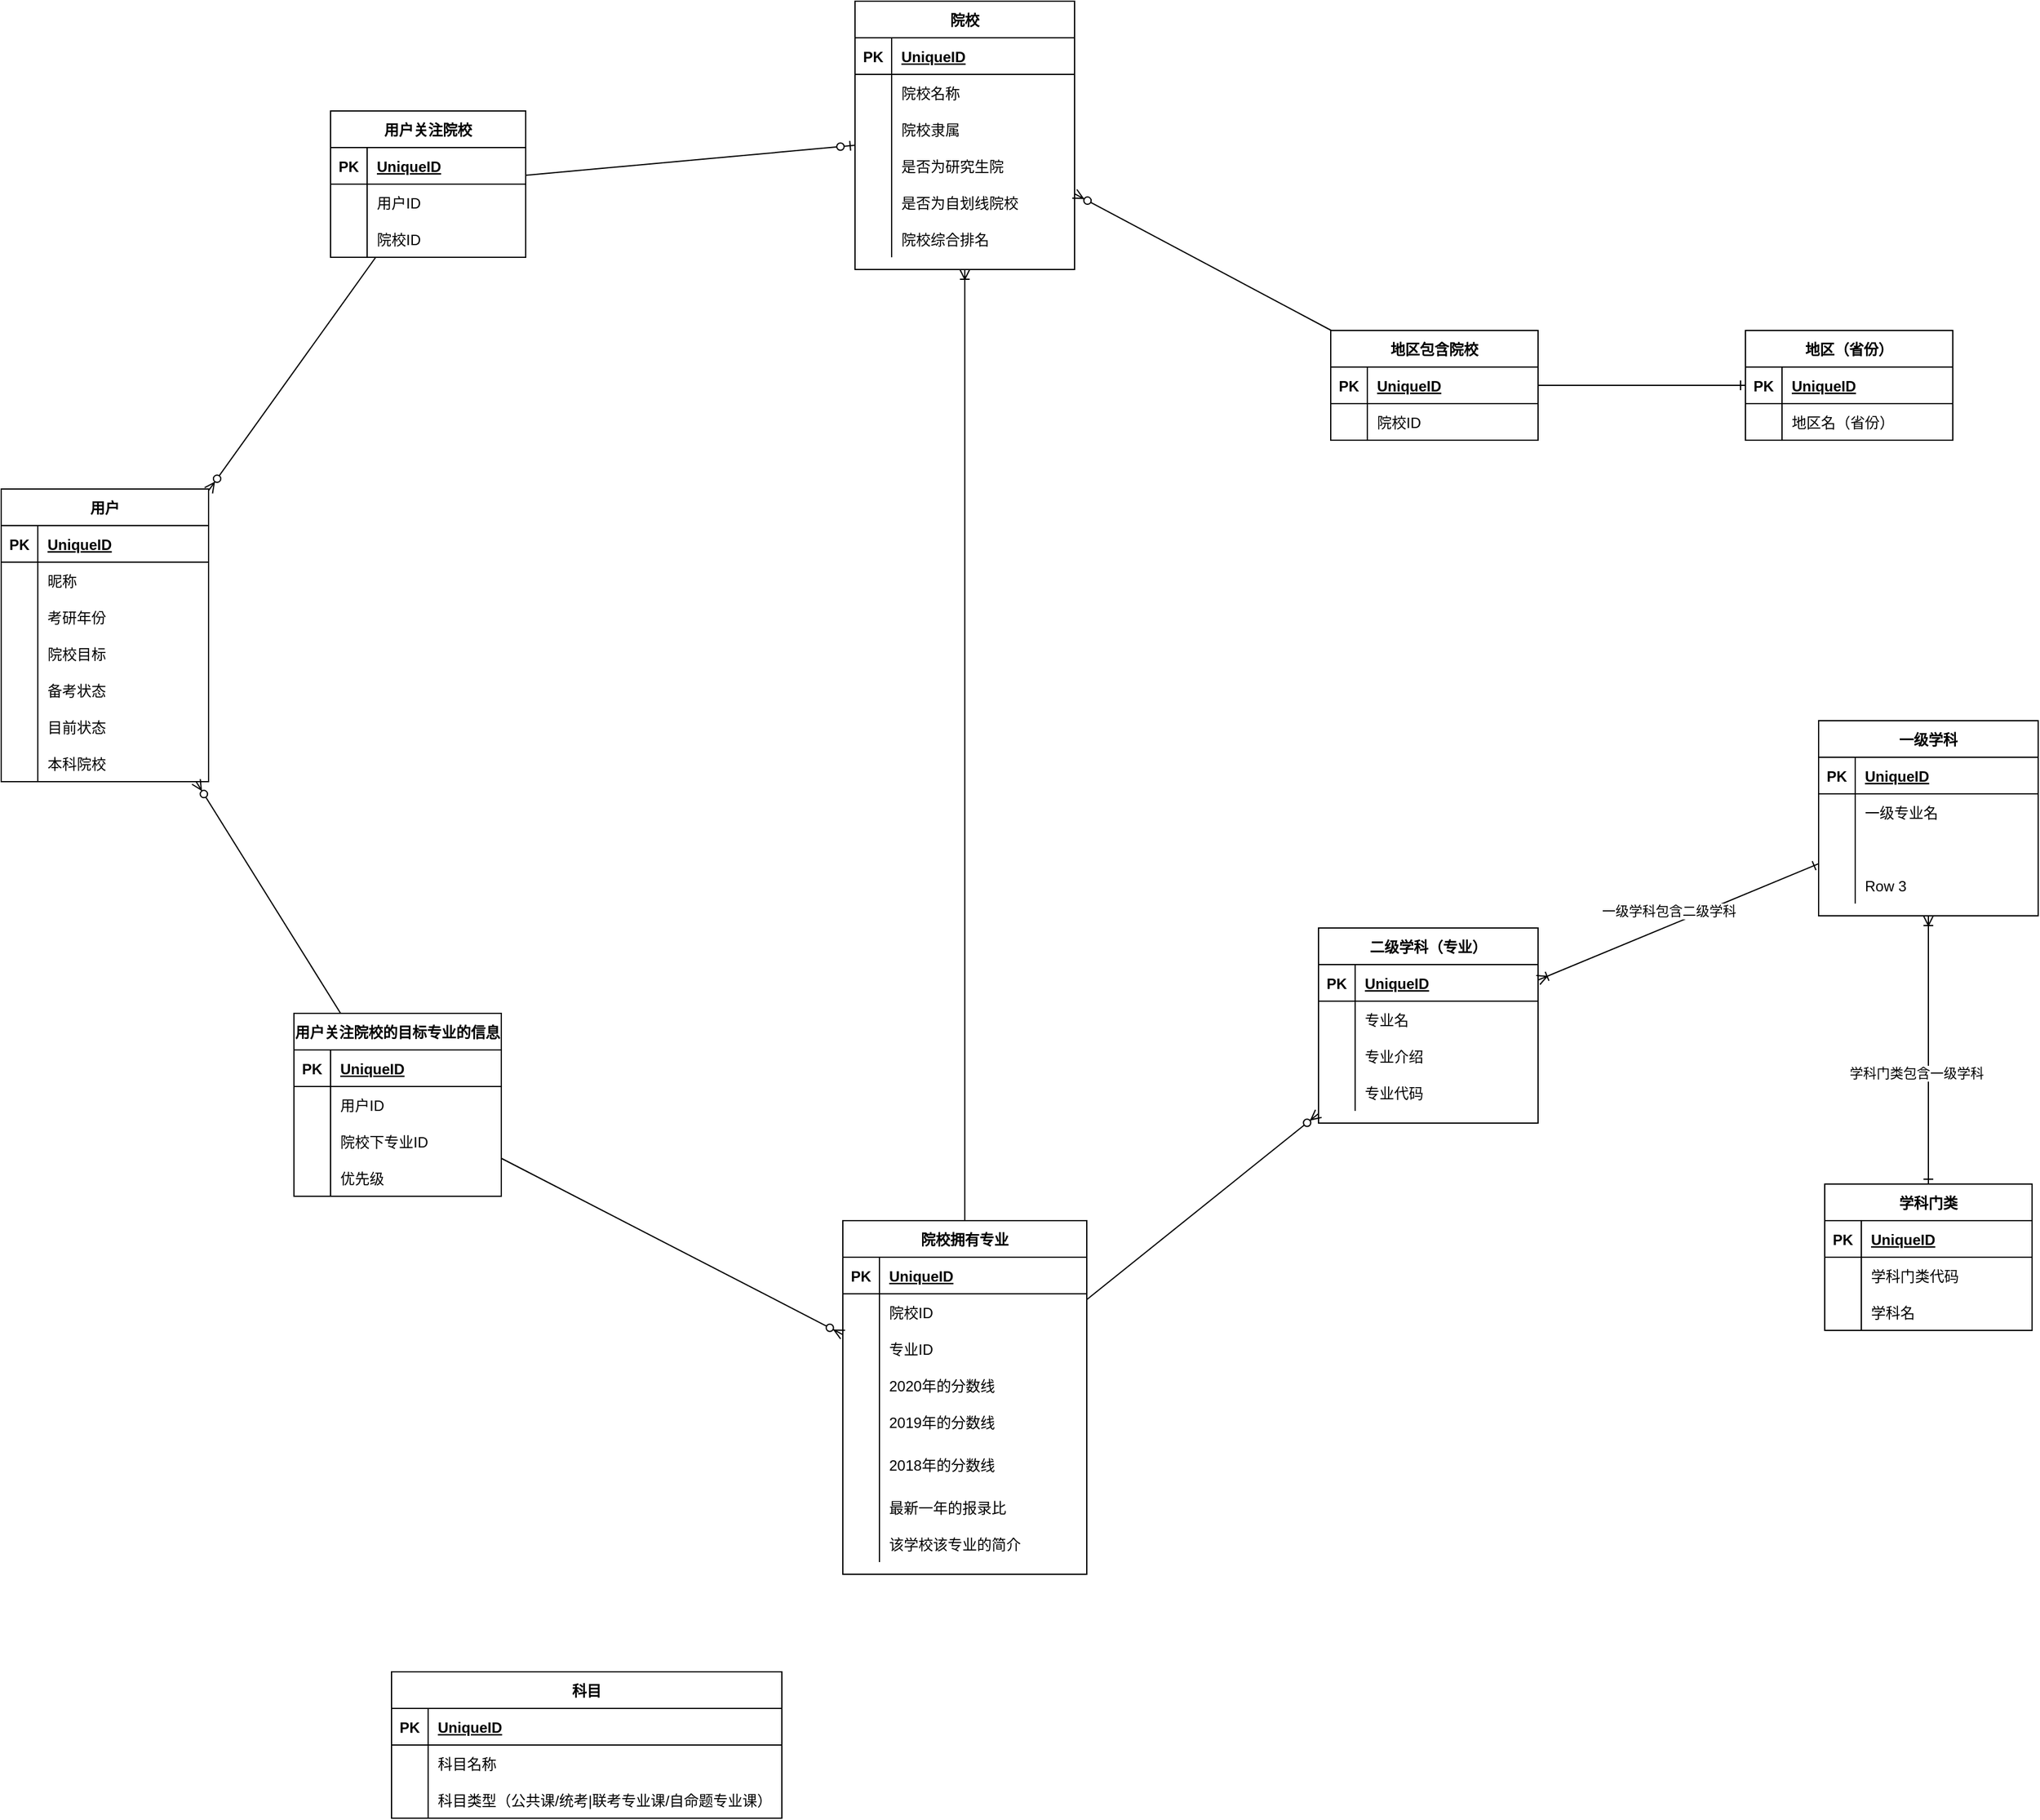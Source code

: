 <mxfile version="14.5.1" type="device"><diagram id="R2lEEEUBdFMjLlhIrx00" name="Page-1"><mxGraphModel dx="1024" dy="592" grid="1" gridSize="10" guides="1" tooltips="1" connect="1" arrows="1" fold="1" page="1" pageScale="1" pageWidth="3300" pageHeight="4681" math="0" shadow="0" extFonts="Permanent Marker^https://fonts.googleapis.com/css?family=Permanent+Marker"><root><mxCell id="0"/><mxCell id="1" parent="0"/><mxCell id="ttq-QZB4_YvNurMu-3sd-119" style="edgeStyle=none;rounded=0;orthogonalLoop=1;jettySize=auto;html=1;startArrow=ERzeroToMany;startFill=1;endArrow=none;endFill=0;" parent="1" source="Guf3Z8pmDEoElqcMNyxD-1" target="ttq-QZB4_YvNurMu-3sd-112" edge="1"><mxGeometry relative="1" as="geometry"/></mxCell><mxCell id="Guf3Z8pmDEoElqcMNyxD-1" value="院校" style="shape=table;startSize=30;container=1;collapsible=1;childLayout=tableLayout;fixedRows=1;rowLines=0;fontStyle=1;align=center;resizeLast=1;" parent="1" vertex="1"><mxGeometry x="1200" y="490" width="180" height="220" as="geometry"/></mxCell><mxCell id="Guf3Z8pmDEoElqcMNyxD-2" value="" style="shape=partialRectangle;collapsible=0;dropTarget=0;pointerEvents=0;fillColor=none;top=0;left=0;bottom=1;right=0;points=[[0,0.5],[1,0.5]];portConstraint=eastwest;" parent="Guf3Z8pmDEoElqcMNyxD-1" vertex="1"><mxGeometry y="30" width="180" height="30" as="geometry"/></mxCell><mxCell id="Guf3Z8pmDEoElqcMNyxD-3" value="PK" style="shape=partialRectangle;connectable=0;fillColor=none;top=0;left=0;bottom=0;right=0;fontStyle=1;overflow=hidden;" parent="Guf3Z8pmDEoElqcMNyxD-2" vertex="1"><mxGeometry width="30" height="30" as="geometry"/></mxCell><mxCell id="Guf3Z8pmDEoElqcMNyxD-4" value="UniqueID" style="shape=partialRectangle;connectable=0;fillColor=none;top=0;left=0;bottom=0;right=0;align=left;spacingLeft=6;fontStyle=5;overflow=hidden;" parent="Guf3Z8pmDEoElqcMNyxD-2" vertex="1"><mxGeometry x="30" width="150" height="30" as="geometry"/></mxCell><mxCell id="Guf3Z8pmDEoElqcMNyxD-5" value="" style="shape=partialRectangle;collapsible=0;dropTarget=0;pointerEvents=0;fillColor=none;top=0;left=0;bottom=0;right=0;points=[[0,0.5],[1,0.5]];portConstraint=eastwest;" parent="Guf3Z8pmDEoElqcMNyxD-1" vertex="1"><mxGeometry y="60" width="180" height="30" as="geometry"/></mxCell><mxCell id="Guf3Z8pmDEoElqcMNyxD-6" value="" style="shape=partialRectangle;connectable=0;fillColor=none;top=0;left=0;bottom=0;right=0;editable=1;overflow=hidden;" parent="Guf3Z8pmDEoElqcMNyxD-5" vertex="1"><mxGeometry width="30" height="30" as="geometry"/></mxCell><mxCell id="Guf3Z8pmDEoElqcMNyxD-7" value="院校名称" style="shape=partialRectangle;connectable=0;fillColor=none;top=0;left=0;bottom=0;right=0;align=left;spacingLeft=6;overflow=hidden;" parent="Guf3Z8pmDEoElqcMNyxD-5" vertex="1"><mxGeometry x="30" width="150" height="30" as="geometry"/></mxCell><mxCell id="Guf3Z8pmDEoElqcMNyxD-11" value="" style="shape=partialRectangle;collapsible=0;dropTarget=0;pointerEvents=0;fillColor=none;top=0;left=0;bottom=0;right=0;points=[[0,0.5],[1,0.5]];portConstraint=eastwest;" parent="Guf3Z8pmDEoElqcMNyxD-1" vertex="1"><mxGeometry y="90" width="180" height="30" as="geometry"/></mxCell><mxCell id="Guf3Z8pmDEoElqcMNyxD-12" value="" style="shape=partialRectangle;connectable=0;fillColor=none;top=0;left=0;bottom=0;right=0;editable=1;overflow=hidden;" parent="Guf3Z8pmDEoElqcMNyxD-11" vertex="1"><mxGeometry width="30" height="30" as="geometry"/></mxCell><mxCell id="Guf3Z8pmDEoElqcMNyxD-13" value="院校隶属" style="shape=partialRectangle;connectable=0;fillColor=none;top=0;left=0;bottom=0;right=0;align=left;spacingLeft=6;overflow=hidden;" parent="Guf3Z8pmDEoElqcMNyxD-11" vertex="1"><mxGeometry x="30" width="150" height="30" as="geometry"/></mxCell><mxCell id="Guf3Z8pmDEoElqcMNyxD-27" value="" style="shape=partialRectangle;collapsible=0;dropTarget=0;pointerEvents=0;fillColor=none;top=0;left=0;bottom=0;right=0;points=[[0,0.5],[1,0.5]];portConstraint=eastwest;" parent="Guf3Z8pmDEoElqcMNyxD-1" vertex="1"><mxGeometry y="120" width="180" height="30" as="geometry"/></mxCell><mxCell id="Guf3Z8pmDEoElqcMNyxD-28" value="" style="shape=partialRectangle;connectable=0;fillColor=none;top=0;left=0;bottom=0;right=0;editable=1;overflow=hidden;" parent="Guf3Z8pmDEoElqcMNyxD-27" vertex="1"><mxGeometry width="30" height="30" as="geometry"/></mxCell><mxCell id="Guf3Z8pmDEoElqcMNyxD-29" value="是否为研究生院" style="shape=partialRectangle;connectable=0;fillColor=none;top=0;left=0;bottom=0;right=0;align=left;spacingLeft=6;overflow=hidden;" parent="Guf3Z8pmDEoElqcMNyxD-27" vertex="1"><mxGeometry x="30" width="150" height="30" as="geometry"/></mxCell><mxCell id="Guf3Z8pmDEoElqcMNyxD-30" value="" style="shape=partialRectangle;collapsible=0;dropTarget=0;pointerEvents=0;fillColor=none;top=0;left=0;bottom=0;right=0;points=[[0,0.5],[1,0.5]];portConstraint=eastwest;" parent="Guf3Z8pmDEoElqcMNyxD-1" vertex="1"><mxGeometry y="150" width="180" height="30" as="geometry"/></mxCell><mxCell id="Guf3Z8pmDEoElqcMNyxD-31" value="" style="shape=partialRectangle;connectable=0;fillColor=none;top=0;left=0;bottom=0;right=0;editable=1;overflow=hidden;" parent="Guf3Z8pmDEoElqcMNyxD-30" vertex="1"><mxGeometry width="30" height="30" as="geometry"/></mxCell><mxCell id="Guf3Z8pmDEoElqcMNyxD-32" value="是否为自划线院校" style="shape=partialRectangle;connectable=0;fillColor=none;top=0;left=0;bottom=0;right=0;align=left;spacingLeft=6;overflow=hidden;" parent="Guf3Z8pmDEoElqcMNyxD-30" vertex="1"><mxGeometry x="30" width="150" height="30" as="geometry"/></mxCell><mxCell id="ttq-QZB4_YvNurMu-3sd-54" value="" style="shape=partialRectangle;collapsible=0;dropTarget=0;pointerEvents=0;fillColor=none;top=0;left=0;bottom=0;right=0;points=[[0,0.5],[1,0.5]];portConstraint=eastwest;" parent="Guf3Z8pmDEoElqcMNyxD-1" vertex="1"><mxGeometry y="180" width="180" height="30" as="geometry"/></mxCell><mxCell id="ttq-QZB4_YvNurMu-3sd-55" value="" style="shape=partialRectangle;connectable=0;fillColor=none;top=0;left=0;bottom=0;right=0;editable=1;overflow=hidden;" parent="ttq-QZB4_YvNurMu-3sd-54" vertex="1"><mxGeometry width="30" height="30" as="geometry"/></mxCell><mxCell id="ttq-QZB4_YvNurMu-3sd-56" value="院校综合排名" style="shape=partialRectangle;connectable=0;fillColor=none;top=0;left=0;bottom=0;right=0;align=left;spacingLeft=6;overflow=hidden;" parent="ttq-QZB4_YvNurMu-3sd-54" vertex="1"><mxGeometry x="30" width="150" height="30" as="geometry"/></mxCell><mxCell id="ttq-QZB4_YvNurMu-3sd-120" style="edgeStyle=none;rounded=0;orthogonalLoop=1;jettySize=auto;html=1;startArrow=ERone;startFill=0;endArrow=none;endFill=0;" parent="1" source="Guf3Z8pmDEoElqcMNyxD-52" target="ttq-QZB4_YvNurMu-3sd-112" edge="1"><mxGeometry relative="1" as="geometry"/></mxCell><mxCell id="Guf3Z8pmDEoElqcMNyxD-52" value="地区（省份）" style="shape=table;startSize=30;container=1;collapsible=1;childLayout=tableLayout;fixedRows=1;rowLines=0;fontStyle=1;align=center;resizeLast=1;" parent="1" vertex="1"><mxGeometry x="1930" y="760" width="170" height="90" as="geometry"/></mxCell><mxCell id="Guf3Z8pmDEoElqcMNyxD-53" value="" style="shape=partialRectangle;collapsible=0;dropTarget=0;pointerEvents=0;fillColor=none;top=0;left=0;bottom=1;right=0;points=[[0,0.5],[1,0.5]];portConstraint=eastwest;" parent="Guf3Z8pmDEoElqcMNyxD-52" vertex="1"><mxGeometry y="30" width="170" height="30" as="geometry"/></mxCell><mxCell id="Guf3Z8pmDEoElqcMNyxD-54" value="PK" style="shape=partialRectangle;connectable=0;fillColor=none;top=0;left=0;bottom=0;right=0;fontStyle=1;overflow=hidden;" parent="Guf3Z8pmDEoElqcMNyxD-53" vertex="1"><mxGeometry width="30" height="30" as="geometry"/></mxCell><mxCell id="Guf3Z8pmDEoElqcMNyxD-55" value="UniqueID" style="shape=partialRectangle;connectable=0;fillColor=none;top=0;left=0;bottom=0;right=0;align=left;spacingLeft=6;fontStyle=5;overflow=hidden;" parent="Guf3Z8pmDEoElqcMNyxD-53" vertex="1"><mxGeometry x="30" width="140" height="30" as="geometry"/></mxCell><mxCell id="Guf3Z8pmDEoElqcMNyxD-56" value="" style="shape=partialRectangle;collapsible=0;dropTarget=0;pointerEvents=0;fillColor=none;top=0;left=0;bottom=0;right=0;points=[[0,0.5],[1,0.5]];portConstraint=eastwest;" parent="Guf3Z8pmDEoElqcMNyxD-52" vertex="1"><mxGeometry y="60" width="170" height="30" as="geometry"/></mxCell><mxCell id="Guf3Z8pmDEoElqcMNyxD-57" value="" style="shape=partialRectangle;connectable=0;fillColor=none;top=0;left=0;bottom=0;right=0;editable=1;overflow=hidden;" parent="Guf3Z8pmDEoElqcMNyxD-56" vertex="1"><mxGeometry width="30" height="30" as="geometry"/></mxCell><mxCell id="Guf3Z8pmDEoElqcMNyxD-58" value="地区名（省份）" style="shape=partialRectangle;connectable=0;fillColor=none;top=0;left=0;bottom=0;right=0;align=left;spacingLeft=6;overflow=hidden;" parent="Guf3Z8pmDEoElqcMNyxD-56" vertex="1"><mxGeometry x="30" width="140" height="30" as="geometry"/></mxCell><mxCell id="Guf3Z8pmDEoElqcMNyxD-84" value="一级学科" style="shape=table;startSize=30;container=1;collapsible=1;childLayout=tableLayout;fixedRows=1;rowLines=0;fontStyle=1;align=center;resizeLast=1;" parent="1" vertex="1"><mxGeometry x="1990" y="1080" width="180" height="160" as="geometry"/></mxCell><mxCell id="Guf3Z8pmDEoElqcMNyxD-85" value="" style="shape=partialRectangle;collapsible=0;dropTarget=0;pointerEvents=0;fillColor=none;top=0;left=0;bottom=1;right=0;points=[[0,0.5],[1,0.5]];portConstraint=eastwest;" parent="Guf3Z8pmDEoElqcMNyxD-84" vertex="1"><mxGeometry y="30" width="180" height="30" as="geometry"/></mxCell><mxCell id="Guf3Z8pmDEoElqcMNyxD-86" value="PK" style="shape=partialRectangle;connectable=0;fillColor=none;top=0;left=0;bottom=0;right=0;fontStyle=1;overflow=hidden;" parent="Guf3Z8pmDEoElqcMNyxD-85" vertex="1"><mxGeometry width="30" height="30" as="geometry"/></mxCell><mxCell id="Guf3Z8pmDEoElqcMNyxD-87" value="UniqueID" style="shape=partialRectangle;connectable=0;fillColor=none;top=0;left=0;bottom=0;right=0;align=left;spacingLeft=6;fontStyle=5;overflow=hidden;" parent="Guf3Z8pmDEoElqcMNyxD-85" vertex="1"><mxGeometry x="30" width="150" height="30" as="geometry"/></mxCell><mxCell id="Guf3Z8pmDEoElqcMNyxD-88" value="" style="shape=partialRectangle;collapsible=0;dropTarget=0;pointerEvents=0;fillColor=none;top=0;left=0;bottom=0;right=0;points=[[0,0.5],[1,0.5]];portConstraint=eastwest;" parent="Guf3Z8pmDEoElqcMNyxD-84" vertex="1"><mxGeometry y="60" width="180" height="30" as="geometry"/></mxCell><mxCell id="Guf3Z8pmDEoElqcMNyxD-89" value="" style="shape=partialRectangle;connectable=0;fillColor=none;top=0;left=0;bottom=0;right=0;editable=1;overflow=hidden;" parent="Guf3Z8pmDEoElqcMNyxD-88" vertex="1"><mxGeometry width="30" height="30" as="geometry"/></mxCell><mxCell id="Guf3Z8pmDEoElqcMNyxD-90" value="一级专业名" style="shape=partialRectangle;connectable=0;fillColor=none;top=0;left=0;bottom=0;right=0;align=left;spacingLeft=6;overflow=hidden;" parent="Guf3Z8pmDEoElqcMNyxD-88" vertex="1"><mxGeometry x="30" width="150" height="30" as="geometry"/></mxCell><mxCell id="Guf3Z8pmDEoElqcMNyxD-91" value="" style="shape=partialRectangle;collapsible=0;dropTarget=0;pointerEvents=0;fillColor=none;top=0;left=0;bottom=0;right=0;points=[[0,0.5],[1,0.5]];portConstraint=eastwest;" parent="Guf3Z8pmDEoElqcMNyxD-84" vertex="1"><mxGeometry y="90" width="180" height="30" as="geometry"/></mxCell><mxCell id="Guf3Z8pmDEoElqcMNyxD-92" value="" style="shape=partialRectangle;connectable=0;fillColor=none;top=0;left=0;bottom=0;right=0;editable=1;overflow=hidden;" parent="Guf3Z8pmDEoElqcMNyxD-91" vertex="1"><mxGeometry width="30" height="30" as="geometry"/></mxCell><mxCell id="Guf3Z8pmDEoElqcMNyxD-93" value="" style="shape=partialRectangle;connectable=0;fillColor=none;top=0;left=0;bottom=0;right=0;align=left;spacingLeft=6;overflow=hidden;" parent="Guf3Z8pmDEoElqcMNyxD-91" vertex="1"><mxGeometry x="30" width="150" height="30" as="geometry"/></mxCell><mxCell id="Guf3Z8pmDEoElqcMNyxD-94" value="" style="shape=partialRectangle;collapsible=0;dropTarget=0;pointerEvents=0;fillColor=none;top=0;left=0;bottom=0;right=0;points=[[0,0.5],[1,0.5]];portConstraint=eastwest;" parent="Guf3Z8pmDEoElqcMNyxD-84" vertex="1"><mxGeometry y="120" width="180" height="30" as="geometry"/></mxCell><mxCell id="Guf3Z8pmDEoElqcMNyxD-95" value="" style="shape=partialRectangle;connectable=0;fillColor=none;top=0;left=0;bottom=0;right=0;editable=1;overflow=hidden;" parent="Guf3Z8pmDEoElqcMNyxD-94" vertex="1"><mxGeometry width="30" height="30" as="geometry"/></mxCell><mxCell id="Guf3Z8pmDEoElqcMNyxD-96" value="Row 3" style="shape=partialRectangle;connectable=0;fillColor=none;top=0;left=0;bottom=0;right=0;align=left;spacingLeft=6;overflow=hidden;" parent="Guf3Z8pmDEoElqcMNyxD-94" vertex="1"><mxGeometry x="30" width="150" height="30" as="geometry"/></mxCell><mxCell id="ttq-QZB4_YvNurMu-3sd-66" style="edgeStyle=none;rounded=0;orthogonalLoop=1;jettySize=auto;html=1;startArrow=ERzeroToMany;startFill=1;endArrow=none;endFill=0;" parent="1" source="Guf3Z8pmDEoElqcMNyxD-110" target="Guf3Z8pmDEoElqcMNyxD-125" edge="1"><mxGeometry relative="1" as="geometry"><mxPoint x="1370" y="1230" as="sourcePoint"/></mxGeometry></mxCell><mxCell id="ttq-QZB4_YvNurMu-3sd-130" style="edgeStyle=none;rounded=0;orthogonalLoop=1;jettySize=auto;html=1;startArrow=ERoneToMany;startFill=0;endArrow=ERone;endFill=0;" parent="1" source="Guf3Z8pmDEoElqcMNyxD-110" target="Guf3Z8pmDEoElqcMNyxD-84" edge="1"><mxGeometry relative="1" as="geometry"/></mxCell><mxCell id="ttq-QZB4_YvNurMu-3sd-132" value="一级学科包含二级学科" style="edgeLabel;html=1;align=center;verticalAlign=middle;resizable=0;points=[];" parent="ttq-QZB4_YvNurMu-3sd-130" vertex="1" connectable="0"><mxGeometry x="0.199" y="1" relative="1" as="geometry"><mxPoint x="-30.67" y="1.43" as="offset"/></mxGeometry></mxCell><mxCell id="Guf3Z8pmDEoElqcMNyxD-110" value="二级学科（专业）" style="shape=table;startSize=30;container=1;collapsible=1;childLayout=tableLayout;fixedRows=1;rowLines=0;fontStyle=1;align=center;resizeLast=1;" parent="1" vertex="1"><mxGeometry x="1580" y="1250" width="180" height="160" as="geometry"/></mxCell><mxCell id="Guf3Z8pmDEoElqcMNyxD-111" value="" style="shape=partialRectangle;collapsible=0;dropTarget=0;pointerEvents=0;fillColor=none;top=0;left=0;bottom=1;right=0;points=[[0,0.5],[1,0.5]];portConstraint=eastwest;" parent="Guf3Z8pmDEoElqcMNyxD-110" vertex="1"><mxGeometry y="30" width="180" height="30" as="geometry"/></mxCell><mxCell id="Guf3Z8pmDEoElqcMNyxD-112" value="PK" style="shape=partialRectangle;connectable=0;fillColor=none;top=0;left=0;bottom=0;right=0;fontStyle=1;overflow=hidden;" parent="Guf3Z8pmDEoElqcMNyxD-111" vertex="1"><mxGeometry width="30" height="30" as="geometry"/></mxCell><mxCell id="Guf3Z8pmDEoElqcMNyxD-113" value="UniqueID" style="shape=partialRectangle;connectable=0;fillColor=none;top=0;left=0;bottom=0;right=0;align=left;spacingLeft=6;fontStyle=5;overflow=hidden;" parent="Guf3Z8pmDEoElqcMNyxD-111" vertex="1"><mxGeometry x="30" width="150" height="30" as="geometry"/></mxCell><mxCell id="Guf3Z8pmDEoElqcMNyxD-114" value="" style="shape=partialRectangle;collapsible=0;dropTarget=0;pointerEvents=0;fillColor=none;top=0;left=0;bottom=0;right=0;points=[[0,0.5],[1,0.5]];portConstraint=eastwest;" parent="Guf3Z8pmDEoElqcMNyxD-110" vertex="1"><mxGeometry y="60" width="180" height="30" as="geometry"/></mxCell><mxCell id="Guf3Z8pmDEoElqcMNyxD-115" value="" style="shape=partialRectangle;connectable=0;fillColor=none;top=0;left=0;bottom=0;right=0;editable=1;overflow=hidden;" parent="Guf3Z8pmDEoElqcMNyxD-114" vertex="1"><mxGeometry width="30" height="30" as="geometry"/></mxCell><mxCell id="Guf3Z8pmDEoElqcMNyxD-116" value="专业名" style="shape=partialRectangle;connectable=0;fillColor=none;top=0;left=0;bottom=0;right=0;align=left;spacingLeft=6;overflow=hidden;" parent="Guf3Z8pmDEoElqcMNyxD-114" vertex="1"><mxGeometry x="30" width="150" height="30" as="geometry"/></mxCell><mxCell id="Guf3Z8pmDEoElqcMNyxD-117" value="" style="shape=partialRectangle;collapsible=0;dropTarget=0;pointerEvents=0;fillColor=none;top=0;left=0;bottom=0;right=0;points=[[0,0.5],[1,0.5]];portConstraint=eastwest;" parent="Guf3Z8pmDEoElqcMNyxD-110" vertex="1"><mxGeometry y="90" width="180" height="30" as="geometry"/></mxCell><mxCell id="Guf3Z8pmDEoElqcMNyxD-118" value="" style="shape=partialRectangle;connectable=0;fillColor=none;top=0;left=0;bottom=0;right=0;editable=1;overflow=hidden;" parent="Guf3Z8pmDEoElqcMNyxD-117" vertex="1"><mxGeometry width="30" height="30" as="geometry"/></mxCell><mxCell id="Guf3Z8pmDEoElqcMNyxD-119" value="专业介绍" style="shape=partialRectangle;connectable=0;fillColor=none;top=0;left=0;bottom=0;right=0;align=left;spacingLeft=6;overflow=hidden;" parent="Guf3Z8pmDEoElqcMNyxD-117" vertex="1"><mxGeometry x="30" width="150" height="30" as="geometry"/></mxCell><mxCell id="Guf3Z8pmDEoElqcMNyxD-120" value="" style="shape=partialRectangle;collapsible=0;dropTarget=0;pointerEvents=0;fillColor=none;top=0;left=0;bottom=0;right=0;points=[[0,0.5],[1,0.5]];portConstraint=eastwest;" parent="Guf3Z8pmDEoElqcMNyxD-110" vertex="1"><mxGeometry y="120" width="180" height="30" as="geometry"/></mxCell><mxCell id="Guf3Z8pmDEoElqcMNyxD-121" value="" style="shape=partialRectangle;connectable=0;fillColor=none;top=0;left=0;bottom=0;right=0;editable=1;overflow=hidden;" parent="Guf3Z8pmDEoElqcMNyxD-120" vertex="1"><mxGeometry width="30" height="30" as="geometry"/></mxCell><mxCell id="Guf3Z8pmDEoElqcMNyxD-122" value="专业代码" style="shape=partialRectangle;connectable=0;fillColor=none;top=0;left=0;bottom=0;right=0;align=left;spacingLeft=6;overflow=hidden;" parent="Guf3Z8pmDEoElqcMNyxD-120" vertex="1"><mxGeometry x="30" width="150" height="30" as="geometry"/></mxCell><mxCell id="Guf3Z8pmDEoElqcMNyxD-125" value="院校拥有专业" style="shape=table;startSize=30;container=1;collapsible=1;childLayout=tableLayout;fixedRows=1;rowLines=0;fontStyle=1;align=center;resizeLast=1;" parent="1" vertex="1"><mxGeometry x="1190" y="1490" width="200" height="290" as="geometry"/></mxCell><mxCell id="Guf3Z8pmDEoElqcMNyxD-126" value="" style="shape=partialRectangle;collapsible=0;dropTarget=0;pointerEvents=0;fillColor=none;top=0;left=0;bottom=1;right=0;points=[[0,0.5],[1,0.5]];portConstraint=eastwest;" parent="Guf3Z8pmDEoElqcMNyxD-125" vertex="1"><mxGeometry y="30" width="200" height="30" as="geometry"/></mxCell><mxCell id="Guf3Z8pmDEoElqcMNyxD-127" value="PK" style="shape=partialRectangle;connectable=0;fillColor=none;top=0;left=0;bottom=0;right=0;fontStyle=1;overflow=hidden;" parent="Guf3Z8pmDEoElqcMNyxD-126" vertex="1"><mxGeometry width="30" height="30" as="geometry"/></mxCell><mxCell id="Guf3Z8pmDEoElqcMNyxD-128" value="UniqueID" style="shape=partialRectangle;connectable=0;fillColor=none;top=0;left=0;bottom=0;right=0;align=left;spacingLeft=6;fontStyle=5;overflow=hidden;" parent="Guf3Z8pmDEoElqcMNyxD-126" vertex="1"><mxGeometry x="30" width="170" height="30" as="geometry"/></mxCell><mxCell id="Guf3Z8pmDEoElqcMNyxD-129" value="" style="shape=partialRectangle;collapsible=0;dropTarget=0;pointerEvents=0;fillColor=none;top=0;left=0;bottom=0;right=0;points=[[0,0.5],[1,0.5]];portConstraint=eastwest;" parent="Guf3Z8pmDEoElqcMNyxD-125" vertex="1"><mxGeometry y="60" width="200" height="30" as="geometry"/></mxCell><mxCell id="Guf3Z8pmDEoElqcMNyxD-130" value="" style="shape=partialRectangle;connectable=0;fillColor=none;top=0;left=0;bottom=0;right=0;editable=1;overflow=hidden;" parent="Guf3Z8pmDEoElqcMNyxD-129" vertex="1"><mxGeometry width="30" height="30" as="geometry"/></mxCell><mxCell id="Guf3Z8pmDEoElqcMNyxD-131" value="院校ID" style="shape=partialRectangle;connectable=0;fillColor=none;top=0;left=0;bottom=0;right=0;align=left;spacingLeft=6;overflow=hidden;" parent="Guf3Z8pmDEoElqcMNyxD-129" vertex="1"><mxGeometry x="30" width="170" height="30" as="geometry"/></mxCell><mxCell id="Guf3Z8pmDEoElqcMNyxD-132" value="" style="shape=partialRectangle;collapsible=0;dropTarget=0;pointerEvents=0;fillColor=none;top=0;left=0;bottom=0;right=0;points=[[0,0.5],[1,0.5]];portConstraint=eastwest;" parent="Guf3Z8pmDEoElqcMNyxD-125" vertex="1"><mxGeometry y="90" width="200" height="30" as="geometry"/></mxCell><mxCell id="Guf3Z8pmDEoElqcMNyxD-133" value="" style="shape=partialRectangle;connectable=0;fillColor=none;top=0;left=0;bottom=0;right=0;editable=1;overflow=hidden;" parent="Guf3Z8pmDEoElqcMNyxD-132" vertex="1"><mxGeometry width="30" height="30" as="geometry"/></mxCell><mxCell id="Guf3Z8pmDEoElqcMNyxD-134" value="专业ID" style="shape=partialRectangle;connectable=0;fillColor=none;top=0;left=0;bottom=0;right=0;align=left;spacingLeft=6;overflow=hidden;" parent="Guf3Z8pmDEoElqcMNyxD-132" vertex="1"><mxGeometry x="30" width="170" height="30" as="geometry"/></mxCell><mxCell id="Guf3Z8pmDEoElqcMNyxD-135" value="" style="shape=partialRectangle;collapsible=0;dropTarget=0;pointerEvents=0;fillColor=none;top=0;left=0;bottom=0;right=0;points=[[0,0.5],[1,0.5]];portConstraint=eastwest;" parent="Guf3Z8pmDEoElqcMNyxD-125" vertex="1"><mxGeometry y="120" width="200" height="30" as="geometry"/></mxCell><mxCell id="Guf3Z8pmDEoElqcMNyxD-136" value="" style="shape=partialRectangle;connectable=0;fillColor=none;top=0;left=0;bottom=0;right=0;editable=1;overflow=hidden;" parent="Guf3Z8pmDEoElqcMNyxD-135" vertex="1"><mxGeometry width="30" height="30" as="geometry"/></mxCell><mxCell id="Guf3Z8pmDEoElqcMNyxD-137" value="2020年的分数线" style="shape=partialRectangle;connectable=0;fillColor=none;top=0;left=0;bottom=0;right=0;align=left;spacingLeft=6;overflow=hidden;" parent="Guf3Z8pmDEoElqcMNyxD-135" vertex="1"><mxGeometry x="30" width="170" height="30" as="geometry"/></mxCell><mxCell id="Guf3Z8pmDEoElqcMNyxD-138" value="" style="shape=partialRectangle;collapsible=0;dropTarget=0;pointerEvents=0;fillColor=none;top=0;left=0;bottom=0;right=0;points=[[0,0.5],[1,0.5]];portConstraint=eastwest;" parent="Guf3Z8pmDEoElqcMNyxD-125" vertex="1"><mxGeometry y="150" width="200" height="30" as="geometry"/></mxCell><mxCell id="Guf3Z8pmDEoElqcMNyxD-139" value="" style="shape=partialRectangle;connectable=0;fillColor=none;top=0;left=0;bottom=0;right=0;editable=1;overflow=hidden;" parent="Guf3Z8pmDEoElqcMNyxD-138" vertex="1"><mxGeometry width="30" height="30" as="geometry"/></mxCell><mxCell id="Guf3Z8pmDEoElqcMNyxD-140" value="2019年的分数线" style="shape=partialRectangle;connectable=0;fillColor=none;top=0;left=0;bottom=0;right=0;align=left;spacingLeft=6;overflow=hidden;" parent="Guf3Z8pmDEoElqcMNyxD-138" vertex="1"><mxGeometry x="30" width="170" height="30" as="geometry"/></mxCell><mxCell id="Guf3Z8pmDEoElqcMNyxD-141" value="" style="shape=partialRectangle;collapsible=0;dropTarget=0;pointerEvents=0;fillColor=none;top=0;left=0;bottom=0;right=0;points=[[0,0.5],[1,0.5]];portConstraint=eastwest;" parent="Guf3Z8pmDEoElqcMNyxD-125" vertex="1"><mxGeometry y="180" width="200" height="40" as="geometry"/></mxCell><mxCell id="Guf3Z8pmDEoElqcMNyxD-142" value="" style="shape=partialRectangle;connectable=0;fillColor=none;top=0;left=0;bottom=0;right=0;editable=1;overflow=hidden;" parent="Guf3Z8pmDEoElqcMNyxD-141" vertex="1"><mxGeometry width="30" height="40" as="geometry"/></mxCell><mxCell id="Guf3Z8pmDEoElqcMNyxD-143" value="2018年的分数线" style="shape=partialRectangle;connectable=0;fillColor=none;top=0;left=0;bottom=0;right=0;align=left;spacingLeft=6;overflow=hidden;" parent="Guf3Z8pmDEoElqcMNyxD-141" vertex="1"><mxGeometry x="30" width="170" height="40" as="geometry"/></mxCell><mxCell id="ttq-QZB4_YvNurMu-3sd-63" value="" style="shape=partialRectangle;collapsible=0;dropTarget=0;pointerEvents=0;fillColor=none;top=0;left=0;bottom=0;right=0;points=[[0,0.5],[1,0.5]];portConstraint=eastwest;" parent="Guf3Z8pmDEoElqcMNyxD-125" vertex="1"><mxGeometry y="220" width="200" height="30" as="geometry"/></mxCell><mxCell id="ttq-QZB4_YvNurMu-3sd-64" value="" style="shape=partialRectangle;connectable=0;fillColor=none;top=0;left=0;bottom=0;right=0;editable=1;overflow=hidden;" parent="ttq-QZB4_YvNurMu-3sd-63" vertex="1"><mxGeometry width="30" height="30" as="geometry"/></mxCell><mxCell id="ttq-QZB4_YvNurMu-3sd-65" value="最新一年的报录比" style="shape=partialRectangle;connectable=0;fillColor=none;top=0;left=0;bottom=0;right=0;align=left;spacingLeft=6;overflow=hidden;" parent="ttq-QZB4_YvNurMu-3sd-63" vertex="1"><mxGeometry x="30" width="170" height="30" as="geometry"/></mxCell><mxCell id="ttq-QZB4_YvNurMu-3sd-86" value="" style="shape=partialRectangle;collapsible=0;dropTarget=0;pointerEvents=0;fillColor=none;top=0;left=0;bottom=0;right=0;points=[[0,0.5],[1,0.5]];portConstraint=eastwest;" parent="Guf3Z8pmDEoElqcMNyxD-125" vertex="1"><mxGeometry y="250" width="200" height="30" as="geometry"/></mxCell><mxCell id="ttq-QZB4_YvNurMu-3sd-87" value="" style="shape=partialRectangle;connectable=0;fillColor=none;top=0;left=0;bottom=0;right=0;editable=1;overflow=hidden;" parent="ttq-QZB4_YvNurMu-3sd-86" vertex="1"><mxGeometry width="30" height="30" as="geometry"/></mxCell><mxCell id="ttq-QZB4_YvNurMu-3sd-88" value="该学校该专业的简介" style="shape=partialRectangle;connectable=0;fillColor=none;top=0;left=0;bottom=0;right=0;align=left;spacingLeft=6;overflow=hidden;" parent="ttq-QZB4_YvNurMu-3sd-86" vertex="1"><mxGeometry x="30" width="170" height="30" as="geometry"/></mxCell><mxCell id="Guf3Z8pmDEoElqcMNyxD-144" value="" style="fontSize=12;html=1;endArrow=ERoneToMany;startArrow=none;entryX=0.5;entryY=1;entryDx=0;entryDy=0;exitX=0.5;exitY=0;exitDx=0;exitDy=0;startFill=0;endFill=0;" parent="1" source="Guf3Z8pmDEoElqcMNyxD-125" target="Guf3Z8pmDEoElqcMNyxD-1" edge="1"><mxGeometry width="100" height="100" relative="1" as="geometry"><mxPoint x="1320" y="1220" as="sourcePoint"/><mxPoint x="1420" y="1120" as="targetPoint"/></mxGeometry></mxCell><mxCell id="ttq-QZB4_YvNurMu-3sd-1" value="学科门类" style="shape=table;startSize=30;container=1;collapsible=1;childLayout=tableLayout;fixedRows=1;rowLines=0;fontStyle=1;align=center;resizeLast=1;" parent="1" vertex="1"><mxGeometry x="1995" y="1460" width="170" height="120" as="geometry"/></mxCell><mxCell id="ttq-QZB4_YvNurMu-3sd-2" value="" style="shape=partialRectangle;collapsible=0;dropTarget=0;pointerEvents=0;fillColor=none;top=0;left=0;bottom=1;right=0;points=[[0,0.5],[1,0.5]];portConstraint=eastwest;" parent="ttq-QZB4_YvNurMu-3sd-1" vertex="1"><mxGeometry y="30" width="170" height="30" as="geometry"/></mxCell><mxCell id="ttq-QZB4_YvNurMu-3sd-3" value="PK" style="shape=partialRectangle;connectable=0;fillColor=none;top=0;left=0;bottom=0;right=0;fontStyle=1;overflow=hidden;" parent="ttq-QZB4_YvNurMu-3sd-2" vertex="1"><mxGeometry width="30" height="30" as="geometry"/></mxCell><mxCell id="ttq-QZB4_YvNurMu-3sd-4" value="UniqueID" style="shape=partialRectangle;connectable=0;fillColor=none;top=0;left=0;bottom=0;right=0;align=left;spacingLeft=6;fontStyle=5;overflow=hidden;" parent="ttq-QZB4_YvNurMu-3sd-2" vertex="1"><mxGeometry x="30" width="140" height="30" as="geometry"/></mxCell><mxCell id="ttq-QZB4_YvNurMu-3sd-5" value="" style="shape=partialRectangle;collapsible=0;dropTarget=0;pointerEvents=0;fillColor=none;top=0;left=0;bottom=0;right=0;points=[[0,0.5],[1,0.5]];portConstraint=eastwest;" parent="ttq-QZB4_YvNurMu-3sd-1" vertex="1"><mxGeometry y="60" width="170" height="30" as="geometry"/></mxCell><mxCell id="ttq-QZB4_YvNurMu-3sd-6" value="" style="shape=partialRectangle;connectable=0;fillColor=none;top=0;left=0;bottom=0;right=0;editable=1;overflow=hidden;" parent="ttq-QZB4_YvNurMu-3sd-5" vertex="1"><mxGeometry width="30" height="30" as="geometry"/></mxCell><mxCell id="ttq-QZB4_YvNurMu-3sd-7" value="学科门类代码" style="shape=partialRectangle;connectable=0;fillColor=none;top=0;left=0;bottom=0;right=0;align=left;spacingLeft=6;overflow=hidden;" parent="ttq-QZB4_YvNurMu-3sd-5" vertex="1"><mxGeometry x="30" width="140" height="30" as="geometry"/></mxCell><mxCell id="ttq-QZB4_YvNurMu-3sd-8" value="" style="shape=partialRectangle;collapsible=0;dropTarget=0;pointerEvents=0;fillColor=none;top=0;left=0;bottom=0;right=0;points=[[0,0.5],[1,0.5]];portConstraint=eastwest;" parent="ttq-QZB4_YvNurMu-3sd-1" vertex="1"><mxGeometry y="90" width="170" height="30" as="geometry"/></mxCell><mxCell id="ttq-QZB4_YvNurMu-3sd-9" value="" style="shape=partialRectangle;connectable=0;fillColor=none;top=0;left=0;bottom=0;right=0;editable=1;overflow=hidden;" parent="ttq-QZB4_YvNurMu-3sd-8" vertex="1"><mxGeometry width="30" height="30" as="geometry"/></mxCell><mxCell id="ttq-QZB4_YvNurMu-3sd-10" value="学科名" style="shape=partialRectangle;connectable=0;fillColor=none;top=0;left=0;bottom=0;right=0;align=left;spacingLeft=6;overflow=hidden;" parent="ttq-QZB4_YvNurMu-3sd-8" vertex="1"><mxGeometry x="30" width="140" height="30" as="geometry"/></mxCell><mxCell id="ttq-QZB4_YvNurMu-3sd-137" style="edgeStyle=none;rounded=0;orthogonalLoop=1;jettySize=auto;html=1;startArrow=ERzeroToMany;startFill=1;endArrow=none;endFill=0;" parent="1" source="ttq-QZB4_YvNurMu-3sd-17" target="ttq-QZB4_YvNurMu-3sd-27" edge="1"><mxGeometry relative="1" as="geometry"/></mxCell><mxCell id="ttq-QZB4_YvNurMu-3sd-17" value="用户" style="shape=table;startSize=30;container=1;collapsible=1;childLayout=tableLayout;fixedRows=1;rowLines=0;fontStyle=1;align=center;resizeLast=1;" parent="1" vertex="1"><mxGeometry x="500" y="890" width="170" height="240" as="geometry"/></mxCell><mxCell id="ttq-QZB4_YvNurMu-3sd-18" value="" style="shape=partialRectangle;collapsible=0;dropTarget=0;pointerEvents=0;fillColor=none;top=0;left=0;bottom=1;right=0;points=[[0,0.5],[1,0.5]];portConstraint=eastwest;" parent="ttq-QZB4_YvNurMu-3sd-17" vertex="1"><mxGeometry y="30" width="170" height="30" as="geometry"/></mxCell><mxCell id="ttq-QZB4_YvNurMu-3sd-19" value="PK" style="shape=partialRectangle;connectable=0;fillColor=none;top=0;left=0;bottom=0;right=0;fontStyle=1;overflow=hidden;" parent="ttq-QZB4_YvNurMu-3sd-18" vertex="1"><mxGeometry width="30" height="30" as="geometry"/></mxCell><mxCell id="ttq-QZB4_YvNurMu-3sd-20" value="UniqueID" style="shape=partialRectangle;connectable=0;fillColor=none;top=0;left=0;bottom=0;right=0;align=left;spacingLeft=6;fontStyle=5;overflow=hidden;" parent="ttq-QZB4_YvNurMu-3sd-18" vertex="1"><mxGeometry x="30" width="140" height="30" as="geometry"/></mxCell><mxCell id="ttq-QZB4_YvNurMu-3sd-21" value="" style="shape=partialRectangle;collapsible=0;dropTarget=0;pointerEvents=0;fillColor=none;top=0;left=0;bottom=0;right=0;points=[[0,0.5],[1,0.5]];portConstraint=eastwest;" parent="ttq-QZB4_YvNurMu-3sd-17" vertex="1"><mxGeometry y="60" width="170" height="30" as="geometry"/></mxCell><mxCell id="ttq-QZB4_YvNurMu-3sd-22" value="" style="shape=partialRectangle;connectable=0;fillColor=none;top=0;left=0;bottom=0;right=0;editable=1;overflow=hidden;" parent="ttq-QZB4_YvNurMu-3sd-21" vertex="1"><mxGeometry width="30" height="30" as="geometry"/></mxCell><mxCell id="ttq-QZB4_YvNurMu-3sd-23" value="昵称" style="shape=partialRectangle;connectable=0;fillColor=none;top=0;left=0;bottom=0;right=0;align=left;spacingLeft=6;overflow=hidden;" parent="ttq-QZB4_YvNurMu-3sd-21" vertex="1"><mxGeometry x="30" width="140" height="30" as="geometry"/></mxCell><mxCell id="ttq-QZB4_YvNurMu-3sd-24" value="" style="shape=partialRectangle;collapsible=0;dropTarget=0;pointerEvents=0;fillColor=none;top=0;left=0;bottom=0;right=0;points=[[0,0.5],[1,0.5]];portConstraint=eastwest;" parent="ttq-QZB4_YvNurMu-3sd-17" vertex="1"><mxGeometry y="90" width="170" height="30" as="geometry"/></mxCell><mxCell id="ttq-QZB4_YvNurMu-3sd-25" value="" style="shape=partialRectangle;connectable=0;fillColor=none;top=0;left=0;bottom=0;right=0;editable=1;overflow=hidden;" parent="ttq-QZB4_YvNurMu-3sd-24" vertex="1"><mxGeometry width="30" height="30" as="geometry"/></mxCell><mxCell id="ttq-QZB4_YvNurMu-3sd-26" value="考研年份" style="shape=partialRectangle;connectable=0;fillColor=none;top=0;left=0;bottom=0;right=0;align=left;spacingLeft=6;overflow=hidden;" parent="ttq-QZB4_YvNurMu-3sd-24" vertex="1"><mxGeometry x="30" width="140" height="30" as="geometry"/></mxCell><mxCell id="_RAG3UKGEu_df1Yp1kYJ-7" value="" style="shape=partialRectangle;collapsible=0;dropTarget=0;pointerEvents=0;fillColor=none;top=0;left=0;bottom=0;right=0;points=[[0,0.5],[1,0.5]];portConstraint=eastwest;" vertex="1" parent="ttq-QZB4_YvNurMu-3sd-17"><mxGeometry y="120" width="170" height="30" as="geometry"/></mxCell><mxCell id="_RAG3UKGEu_df1Yp1kYJ-8" value="" style="shape=partialRectangle;connectable=0;fillColor=none;top=0;left=0;bottom=0;right=0;editable=1;overflow=hidden;" vertex="1" parent="_RAG3UKGEu_df1Yp1kYJ-7"><mxGeometry width="30" height="30" as="geometry"/></mxCell><mxCell id="_RAG3UKGEu_df1Yp1kYJ-9" value="院校目标" style="shape=partialRectangle;connectable=0;fillColor=none;top=0;left=0;bottom=0;right=0;align=left;spacingLeft=6;overflow=hidden;" vertex="1" parent="_RAG3UKGEu_df1Yp1kYJ-7"><mxGeometry x="30" width="140" height="30" as="geometry"/></mxCell><mxCell id="_RAG3UKGEu_df1Yp1kYJ-1" value="" style="shape=partialRectangle;collapsible=0;dropTarget=0;pointerEvents=0;fillColor=none;top=0;left=0;bottom=0;right=0;points=[[0,0.5],[1,0.5]];portConstraint=eastwest;" vertex="1" parent="ttq-QZB4_YvNurMu-3sd-17"><mxGeometry y="150" width="170" height="30" as="geometry"/></mxCell><mxCell id="_RAG3UKGEu_df1Yp1kYJ-2" value="" style="shape=partialRectangle;connectable=0;fillColor=none;top=0;left=0;bottom=0;right=0;editable=1;overflow=hidden;" vertex="1" parent="_RAG3UKGEu_df1Yp1kYJ-1"><mxGeometry width="30" height="30" as="geometry"/></mxCell><mxCell id="_RAG3UKGEu_df1Yp1kYJ-3" value="备考状态" style="shape=partialRectangle;connectable=0;fillColor=none;top=0;left=0;bottom=0;right=0;align=left;spacingLeft=6;overflow=hidden;" vertex="1" parent="_RAG3UKGEu_df1Yp1kYJ-1"><mxGeometry x="30" width="140" height="30" as="geometry"/></mxCell><mxCell id="_RAG3UKGEu_df1Yp1kYJ-4" value="" style="shape=partialRectangle;collapsible=0;dropTarget=0;pointerEvents=0;fillColor=none;top=0;left=0;bottom=0;right=0;points=[[0,0.5],[1,0.5]];portConstraint=eastwest;" vertex="1" parent="ttq-QZB4_YvNurMu-3sd-17"><mxGeometry y="180" width="170" height="30" as="geometry"/></mxCell><mxCell id="_RAG3UKGEu_df1Yp1kYJ-5" value="" style="shape=partialRectangle;connectable=0;fillColor=none;top=0;left=0;bottom=0;right=0;editable=1;overflow=hidden;" vertex="1" parent="_RAG3UKGEu_df1Yp1kYJ-4"><mxGeometry width="30" height="30" as="geometry"/></mxCell><mxCell id="_RAG3UKGEu_df1Yp1kYJ-6" value="目前状态" style="shape=partialRectangle;connectable=0;fillColor=none;top=0;left=0;bottom=0;right=0;align=left;spacingLeft=6;overflow=hidden;" vertex="1" parent="_RAG3UKGEu_df1Yp1kYJ-4"><mxGeometry x="30" width="140" height="30" as="geometry"/></mxCell><mxCell id="_RAG3UKGEu_df1Yp1kYJ-38" value="" style="shape=partialRectangle;collapsible=0;dropTarget=0;pointerEvents=0;fillColor=none;top=0;left=0;bottom=0;right=0;points=[[0,0.5],[1,0.5]];portConstraint=eastwest;" vertex="1" parent="ttq-QZB4_YvNurMu-3sd-17"><mxGeometry y="210" width="170" height="30" as="geometry"/></mxCell><mxCell id="_RAG3UKGEu_df1Yp1kYJ-39" value="" style="shape=partialRectangle;connectable=0;fillColor=none;top=0;left=0;bottom=0;right=0;editable=1;overflow=hidden;" vertex="1" parent="_RAG3UKGEu_df1Yp1kYJ-38"><mxGeometry width="30" height="30" as="geometry"/></mxCell><mxCell id="_RAG3UKGEu_df1Yp1kYJ-40" value="本科院校" style="shape=partialRectangle;connectable=0;fillColor=none;top=0;left=0;bottom=0;right=0;align=left;spacingLeft=6;overflow=hidden;" vertex="1" parent="_RAG3UKGEu_df1Yp1kYJ-38"><mxGeometry x="30" width="140" height="30" as="geometry"/></mxCell><mxCell id="ttq-QZB4_YvNurMu-3sd-138" style="edgeStyle=none;rounded=0;orthogonalLoop=1;jettySize=auto;html=1;startArrow=none;startFill=0;endArrow=ERzeroToOne;endFill=1;" parent="1" source="ttq-QZB4_YvNurMu-3sd-27" target="Guf3Z8pmDEoElqcMNyxD-1" edge="1"><mxGeometry relative="1" as="geometry"/></mxCell><mxCell id="ttq-QZB4_YvNurMu-3sd-27" value="用户关注院校" style="shape=table;startSize=30;container=1;collapsible=1;childLayout=tableLayout;fixedRows=1;rowLines=0;fontStyle=1;align=center;resizeLast=1;" parent="1" vertex="1"><mxGeometry x="770" y="580" width="160" height="120.0" as="geometry"/></mxCell><mxCell id="ttq-QZB4_YvNurMu-3sd-28" value="" style="shape=partialRectangle;collapsible=0;dropTarget=0;pointerEvents=0;fillColor=none;top=0;left=0;bottom=1;right=0;points=[[0,0.5],[1,0.5]];portConstraint=eastwest;" parent="ttq-QZB4_YvNurMu-3sd-27" vertex="1"><mxGeometry y="30" width="160" height="30" as="geometry"/></mxCell><mxCell id="ttq-QZB4_YvNurMu-3sd-29" value="PK" style="shape=partialRectangle;connectable=0;fillColor=none;top=0;left=0;bottom=0;right=0;fontStyle=1;overflow=hidden;" parent="ttq-QZB4_YvNurMu-3sd-28" vertex="1"><mxGeometry width="30" height="30" as="geometry"/></mxCell><mxCell id="ttq-QZB4_YvNurMu-3sd-30" value="UniqueID" style="shape=partialRectangle;connectable=0;fillColor=none;top=0;left=0;bottom=0;right=0;align=left;spacingLeft=6;fontStyle=5;overflow=hidden;" parent="ttq-QZB4_YvNurMu-3sd-28" vertex="1"><mxGeometry x="30" width="130" height="30" as="geometry"/></mxCell><mxCell id="ttq-QZB4_YvNurMu-3sd-31" value="" style="shape=partialRectangle;collapsible=0;dropTarget=0;pointerEvents=0;fillColor=none;top=0;left=0;bottom=0;right=0;points=[[0,0.5],[1,0.5]];portConstraint=eastwest;" parent="ttq-QZB4_YvNurMu-3sd-27" vertex="1"><mxGeometry y="60" width="160" height="30" as="geometry"/></mxCell><mxCell id="ttq-QZB4_YvNurMu-3sd-32" value="" style="shape=partialRectangle;connectable=0;fillColor=none;top=0;left=0;bottom=0;right=0;editable=1;overflow=hidden;" parent="ttq-QZB4_YvNurMu-3sd-31" vertex="1"><mxGeometry width="30" height="30" as="geometry"/></mxCell><mxCell id="ttq-QZB4_YvNurMu-3sd-33" value="用户ID" style="shape=partialRectangle;connectable=0;fillColor=none;top=0;left=0;bottom=0;right=0;align=left;spacingLeft=6;overflow=hidden;" parent="ttq-QZB4_YvNurMu-3sd-31" vertex="1"><mxGeometry x="30" width="130" height="30" as="geometry"/></mxCell><mxCell id="ttq-QZB4_YvNurMu-3sd-34" value="" style="shape=partialRectangle;collapsible=0;dropTarget=0;pointerEvents=0;fillColor=none;top=0;left=0;bottom=0;right=0;points=[[0,0.5],[1,0.5]];portConstraint=eastwest;" parent="ttq-QZB4_YvNurMu-3sd-27" vertex="1"><mxGeometry y="90" width="160" height="30" as="geometry"/></mxCell><mxCell id="ttq-QZB4_YvNurMu-3sd-35" value="" style="shape=partialRectangle;connectable=0;fillColor=none;top=0;left=0;bottom=0;right=0;editable=1;overflow=hidden;" parent="ttq-QZB4_YvNurMu-3sd-34" vertex="1"><mxGeometry width="30" height="30" as="geometry"/></mxCell><mxCell id="ttq-QZB4_YvNurMu-3sd-36" value="院校ID" style="shape=partialRectangle;connectable=0;fillColor=none;top=0;left=0;bottom=0;right=0;align=left;spacingLeft=6;overflow=hidden;" parent="ttq-QZB4_YvNurMu-3sd-34" vertex="1"><mxGeometry x="30" width="130" height="30" as="geometry"/></mxCell><mxCell id="ttq-QZB4_YvNurMu-3sd-60" style="edgeStyle=none;rounded=0;orthogonalLoop=1;jettySize=auto;html=1;exitX=1;exitY=0;exitDx=0;exitDy=0;" parent="1" source="ttq-QZB4_YvNurMu-3sd-27" target="ttq-QZB4_YvNurMu-3sd-27" edge="1"><mxGeometry relative="1" as="geometry"/></mxCell><mxCell id="ttq-QZB4_YvNurMu-3sd-112" value="地区包含院校" style="shape=table;startSize=30;container=1;collapsible=1;childLayout=tableLayout;fixedRows=1;rowLines=0;fontStyle=1;align=center;resizeLast=1;" parent="1" vertex="1"><mxGeometry x="1590" y="760" width="170" height="90" as="geometry"/></mxCell><mxCell id="ttq-QZB4_YvNurMu-3sd-113" value="" style="shape=partialRectangle;collapsible=0;dropTarget=0;pointerEvents=0;fillColor=none;top=0;left=0;bottom=1;right=0;points=[[0,0.5],[1,0.5]];portConstraint=eastwest;" parent="ttq-QZB4_YvNurMu-3sd-112" vertex="1"><mxGeometry y="30" width="170" height="30" as="geometry"/></mxCell><mxCell id="ttq-QZB4_YvNurMu-3sd-114" value="PK" style="shape=partialRectangle;connectable=0;fillColor=none;top=0;left=0;bottom=0;right=0;fontStyle=1;overflow=hidden;" parent="ttq-QZB4_YvNurMu-3sd-113" vertex="1"><mxGeometry width="30" height="30" as="geometry"/></mxCell><mxCell id="ttq-QZB4_YvNurMu-3sd-115" value="UniqueID" style="shape=partialRectangle;connectable=0;fillColor=none;top=0;left=0;bottom=0;right=0;align=left;spacingLeft=6;fontStyle=5;overflow=hidden;" parent="ttq-QZB4_YvNurMu-3sd-113" vertex="1"><mxGeometry x="30" width="140" height="30" as="geometry"/></mxCell><mxCell id="ttq-QZB4_YvNurMu-3sd-116" value="" style="shape=partialRectangle;collapsible=0;dropTarget=0;pointerEvents=0;fillColor=none;top=0;left=0;bottom=0;right=0;points=[[0,0.5],[1,0.5]];portConstraint=eastwest;" parent="ttq-QZB4_YvNurMu-3sd-112" vertex="1"><mxGeometry y="60" width="170" height="30" as="geometry"/></mxCell><mxCell id="ttq-QZB4_YvNurMu-3sd-117" value="" style="shape=partialRectangle;connectable=0;fillColor=none;top=0;left=0;bottom=0;right=0;editable=1;overflow=hidden;" parent="ttq-QZB4_YvNurMu-3sd-116" vertex="1"><mxGeometry width="30" height="30" as="geometry"/></mxCell><mxCell id="ttq-QZB4_YvNurMu-3sd-118" value="院校ID" style="shape=partialRectangle;connectable=0;fillColor=none;top=0;left=0;bottom=0;right=0;align=left;spacingLeft=6;overflow=hidden;" parent="ttq-QZB4_YvNurMu-3sd-116" vertex="1"><mxGeometry x="30" width="140" height="30" as="geometry"/></mxCell><mxCell id="ttq-QZB4_YvNurMu-3sd-133" style="edgeStyle=none;rounded=0;orthogonalLoop=1;jettySize=auto;html=1;startArrow=ERoneToMany;startFill=0;endArrow=ERone;endFill=0;" parent="1" source="Guf3Z8pmDEoElqcMNyxD-84" target="ttq-QZB4_YvNurMu-3sd-1" edge="1"><mxGeometry relative="1" as="geometry"><mxPoint x="1610" y="1272.308" as="sourcePoint"/><mxPoint x="1820" y="1242.692" as="targetPoint"/></mxGeometry></mxCell><mxCell id="ttq-QZB4_YvNurMu-3sd-134" value="学科门类包含一级学科" style="edgeLabel;html=1;align=center;verticalAlign=middle;resizable=0;points=[];" parent="ttq-QZB4_YvNurMu-3sd-133" vertex="1" connectable="0"><mxGeometry x="0.199" y="1" relative="1" as="geometry"><mxPoint x="-11" y="-3.53" as="offset"/></mxGeometry></mxCell><mxCell id="ttq-QZB4_YvNurMu-3sd-153" style="edgeStyle=none;rounded=0;orthogonalLoop=1;jettySize=auto;html=1;startArrow=none;startFill=0;endArrow=ERzeroToMany;endFill=1;" parent="1" source="ttq-QZB4_YvNurMu-3sd-141" target="ttq-QZB4_YvNurMu-3sd-17" edge="1"><mxGeometry relative="1" as="geometry"/></mxCell><mxCell id="ttq-QZB4_YvNurMu-3sd-154" style="edgeStyle=none;rounded=0;orthogonalLoop=1;jettySize=auto;html=1;startArrow=none;startFill=0;endArrow=ERzeroToMany;endFill=1;" parent="1" source="ttq-QZB4_YvNurMu-3sd-141" target="Guf3Z8pmDEoElqcMNyxD-125" edge="1"><mxGeometry relative="1" as="geometry"/></mxCell><mxCell id="ttq-QZB4_YvNurMu-3sd-141" value="用户关注院校的目标专业的信息" style="shape=table;startSize=30;container=1;collapsible=1;childLayout=tableLayout;fixedRows=1;rowLines=0;fontStyle=1;align=center;resizeLast=1;" parent="1" vertex="1"><mxGeometry x="740" y="1320" width="170" height="150" as="geometry"/></mxCell><mxCell id="ttq-QZB4_YvNurMu-3sd-142" value="" style="shape=partialRectangle;collapsible=0;dropTarget=0;pointerEvents=0;fillColor=none;top=0;left=0;bottom=1;right=0;points=[[0,0.5],[1,0.5]];portConstraint=eastwest;" parent="ttq-QZB4_YvNurMu-3sd-141" vertex="1"><mxGeometry y="30" width="170" height="30" as="geometry"/></mxCell><mxCell id="ttq-QZB4_YvNurMu-3sd-143" value="PK" style="shape=partialRectangle;connectable=0;fillColor=none;top=0;left=0;bottom=0;right=0;fontStyle=1;overflow=hidden;" parent="ttq-QZB4_YvNurMu-3sd-142" vertex="1"><mxGeometry width="30" height="30" as="geometry"/></mxCell><mxCell id="ttq-QZB4_YvNurMu-3sd-144" value="UniqueID" style="shape=partialRectangle;connectable=0;fillColor=none;top=0;left=0;bottom=0;right=0;align=left;spacingLeft=6;fontStyle=5;overflow=hidden;" parent="ttq-QZB4_YvNurMu-3sd-142" vertex="1"><mxGeometry x="30" width="140" height="30" as="geometry"/></mxCell><mxCell id="ttq-QZB4_YvNurMu-3sd-145" value="" style="shape=partialRectangle;collapsible=0;dropTarget=0;pointerEvents=0;fillColor=none;top=0;left=0;bottom=0;right=0;points=[[0,0.5],[1,0.5]];portConstraint=eastwest;" parent="ttq-QZB4_YvNurMu-3sd-141" vertex="1"><mxGeometry y="60" width="170" height="30" as="geometry"/></mxCell><mxCell id="ttq-QZB4_YvNurMu-3sd-146" value="" style="shape=partialRectangle;connectable=0;fillColor=none;top=0;left=0;bottom=0;right=0;editable=1;overflow=hidden;" parent="ttq-QZB4_YvNurMu-3sd-145" vertex="1"><mxGeometry width="30" height="30" as="geometry"/></mxCell><mxCell id="ttq-QZB4_YvNurMu-3sd-147" value="用户ID" style="shape=partialRectangle;connectable=0;fillColor=none;top=0;left=0;bottom=0;right=0;align=left;spacingLeft=6;overflow=hidden;" parent="ttq-QZB4_YvNurMu-3sd-145" vertex="1"><mxGeometry x="30" width="140" height="30" as="geometry"/></mxCell><mxCell id="ttq-QZB4_YvNurMu-3sd-155" value="" style="shape=partialRectangle;collapsible=0;dropTarget=0;pointerEvents=0;fillColor=none;top=0;left=0;bottom=0;right=0;points=[[0,0.5],[1,0.5]];portConstraint=eastwest;" parent="ttq-QZB4_YvNurMu-3sd-141" vertex="1"><mxGeometry y="90" width="170" height="30" as="geometry"/></mxCell><mxCell id="ttq-QZB4_YvNurMu-3sd-156" value="" style="shape=partialRectangle;connectable=0;fillColor=none;top=0;left=0;bottom=0;right=0;editable=1;overflow=hidden;" parent="ttq-QZB4_YvNurMu-3sd-155" vertex="1"><mxGeometry width="30" height="30" as="geometry"/></mxCell><mxCell id="ttq-QZB4_YvNurMu-3sd-157" value="院校下专业ID" style="shape=partialRectangle;connectable=0;fillColor=none;top=0;left=0;bottom=0;right=0;align=left;spacingLeft=6;overflow=hidden;" parent="ttq-QZB4_YvNurMu-3sd-155" vertex="1"><mxGeometry x="30" width="140" height="30" as="geometry"/></mxCell><mxCell id="ttq-QZB4_YvNurMu-3sd-148" value="" style="shape=partialRectangle;collapsible=0;dropTarget=0;pointerEvents=0;fillColor=none;top=0;left=0;bottom=0;right=0;points=[[0,0.5],[1,0.5]];portConstraint=eastwest;" parent="ttq-QZB4_YvNurMu-3sd-141" vertex="1"><mxGeometry y="120" width="170" height="30" as="geometry"/></mxCell><mxCell id="ttq-QZB4_YvNurMu-3sd-149" value="" style="shape=partialRectangle;connectable=0;fillColor=none;top=0;left=0;bottom=0;right=0;editable=1;overflow=hidden;" parent="ttq-QZB4_YvNurMu-3sd-148" vertex="1"><mxGeometry width="30" height="30" as="geometry"/></mxCell><mxCell id="ttq-QZB4_YvNurMu-3sd-150" value="优先级" style="shape=partialRectangle;connectable=0;fillColor=none;top=0;left=0;bottom=0;right=0;align=left;spacingLeft=6;overflow=hidden;" parent="ttq-QZB4_YvNurMu-3sd-148" vertex="1"><mxGeometry x="30" width="140" height="30" as="geometry"/></mxCell><mxCell id="ttq-QZB4_YvNurMu-3sd-158" style="edgeStyle=none;rounded=0;orthogonalLoop=1;jettySize=auto;html=1;exitX=0.75;exitY=0;exitDx=0;exitDy=0;startArrow=ERzeroToMany;startFill=1;endArrow=ERzeroToMany;endFill=1;" parent="1" source="ttq-QZB4_YvNurMu-3sd-141" target="ttq-QZB4_YvNurMu-3sd-141" edge="1"><mxGeometry relative="1" as="geometry"/></mxCell><mxCell id="_RAG3UKGEu_df1Yp1kYJ-16" value="科目" style="shape=table;startSize=30;container=1;collapsible=1;childLayout=tableLayout;fixedRows=1;rowLines=0;fontStyle=1;align=center;resizeLast=1;" vertex="1" parent="1"><mxGeometry x="820" y="1860" width="320" height="120" as="geometry"/></mxCell><mxCell id="_RAG3UKGEu_df1Yp1kYJ-17" value="" style="shape=partialRectangle;collapsible=0;dropTarget=0;pointerEvents=0;fillColor=none;top=0;left=0;bottom=1;right=0;points=[[0,0.5],[1,0.5]];portConstraint=eastwest;" vertex="1" parent="_RAG3UKGEu_df1Yp1kYJ-16"><mxGeometry y="30" width="320" height="30" as="geometry"/></mxCell><mxCell id="_RAG3UKGEu_df1Yp1kYJ-18" value="PK" style="shape=partialRectangle;connectable=0;fillColor=none;top=0;left=0;bottom=0;right=0;fontStyle=1;overflow=hidden;" vertex="1" parent="_RAG3UKGEu_df1Yp1kYJ-17"><mxGeometry width="30" height="30" as="geometry"/></mxCell><mxCell id="_RAG3UKGEu_df1Yp1kYJ-19" value="UniqueID" style="shape=partialRectangle;connectable=0;fillColor=none;top=0;left=0;bottom=0;right=0;align=left;spacingLeft=6;fontStyle=5;overflow=hidden;" vertex="1" parent="_RAG3UKGEu_df1Yp1kYJ-17"><mxGeometry x="30" width="290" height="30" as="geometry"/></mxCell><mxCell id="_RAG3UKGEu_df1Yp1kYJ-20" value="" style="shape=partialRectangle;collapsible=0;dropTarget=0;pointerEvents=0;fillColor=none;top=0;left=0;bottom=0;right=0;points=[[0,0.5],[1,0.5]];portConstraint=eastwest;" vertex="1" parent="_RAG3UKGEu_df1Yp1kYJ-16"><mxGeometry y="60" width="320" height="30" as="geometry"/></mxCell><mxCell id="_RAG3UKGEu_df1Yp1kYJ-21" value="" style="shape=partialRectangle;connectable=0;fillColor=none;top=0;left=0;bottom=0;right=0;editable=1;overflow=hidden;" vertex="1" parent="_RAG3UKGEu_df1Yp1kYJ-20"><mxGeometry width="30" height="30" as="geometry"/></mxCell><mxCell id="_RAG3UKGEu_df1Yp1kYJ-22" value="科目名称" style="shape=partialRectangle;connectable=0;fillColor=none;top=0;left=0;bottom=0;right=0;align=left;spacingLeft=6;overflow=hidden;" vertex="1" parent="_RAG3UKGEu_df1Yp1kYJ-20"><mxGeometry x="30" width="290" height="30" as="geometry"/></mxCell><mxCell id="_RAG3UKGEu_df1Yp1kYJ-23" value="" style="shape=partialRectangle;collapsible=0;dropTarget=0;pointerEvents=0;fillColor=none;top=0;left=0;bottom=0;right=0;points=[[0,0.5],[1,0.5]];portConstraint=eastwest;" vertex="1" parent="_RAG3UKGEu_df1Yp1kYJ-16"><mxGeometry y="90" width="320" height="30" as="geometry"/></mxCell><mxCell id="_RAG3UKGEu_df1Yp1kYJ-24" value="" style="shape=partialRectangle;connectable=0;fillColor=none;top=0;left=0;bottom=0;right=0;editable=1;overflow=hidden;" vertex="1" parent="_RAG3UKGEu_df1Yp1kYJ-23"><mxGeometry width="30" height="30" as="geometry"/></mxCell><mxCell id="_RAG3UKGEu_df1Yp1kYJ-25" value="科目类型（公共课/统考|联考专业课/自命题专业课）" style="shape=partialRectangle;connectable=0;fillColor=none;top=0;left=0;bottom=0;right=0;align=left;spacingLeft=6;overflow=hidden;" vertex="1" parent="_RAG3UKGEu_df1Yp1kYJ-23"><mxGeometry x="30" width="290" height="30" as="geometry"/></mxCell></root></mxGraphModel></diagram></mxfile>
